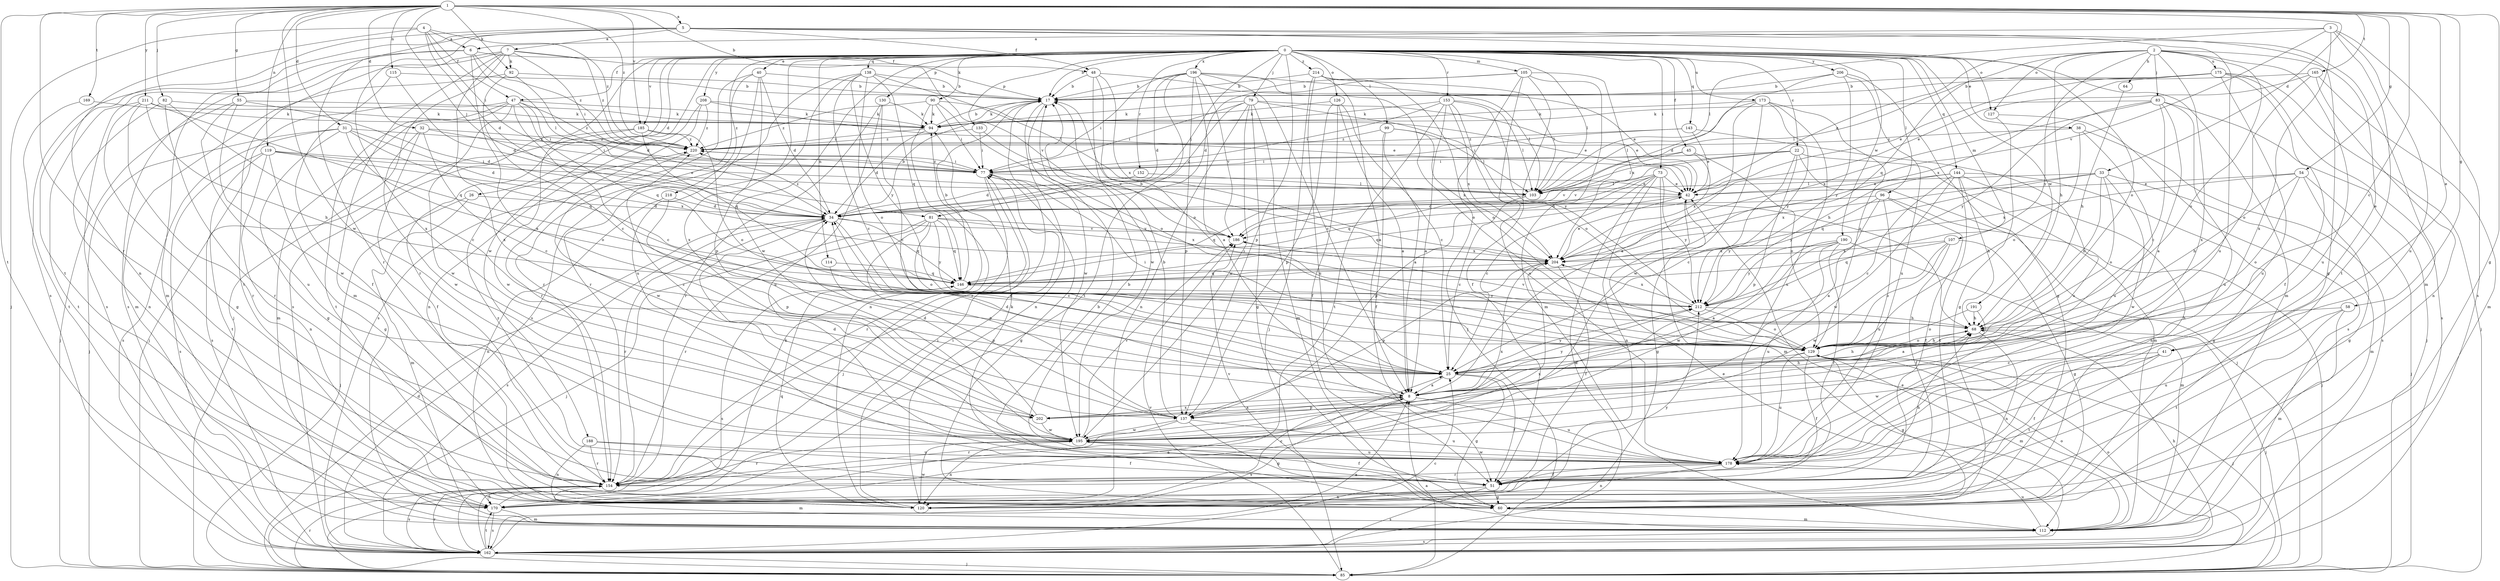 strict digraph  {
0;
1;
2;
3;
4;
5;
6;
7;
8;
17;
22;
25;
26;
31;
32;
33;
34;
38;
40;
41;
42;
45;
47;
48;
51;
54;
55;
58;
60;
64;
68;
73;
77;
79;
81;
82;
83;
85;
90;
92;
94;
96;
99;
103;
105;
107;
112;
114;
115;
119;
120;
126;
127;
129;
130;
133;
137;
138;
143;
144;
146;
152;
153;
154;
162;
165;
169;
170;
173;
175;
178;
185;
186;
188;
190;
191;
195;
196;
202;
204;
206;
208;
211;
212;
214;
218;
220;
0 -> 17  [label=b];
0 -> 22  [label=c];
0 -> 26  [label=d];
0 -> 38  [label=e];
0 -> 40  [label=e];
0 -> 45  [label=f];
0 -> 47  [label=f];
0 -> 73  [label=i];
0 -> 79  [label=j];
0 -> 81  [label=j];
0 -> 90  [label=k];
0 -> 96  [label=l];
0 -> 99  [label=l];
0 -> 103  [label=l];
0 -> 105  [label=m];
0 -> 107  [label=m];
0 -> 112  [label=m];
0 -> 114  [label=n];
0 -> 126  [label=o];
0 -> 127  [label=o];
0 -> 130  [label=p];
0 -> 133  [label=p];
0 -> 137  [label=p];
0 -> 138  [label=q];
0 -> 143  [label=q];
0 -> 144  [label=q];
0 -> 152  [label=r];
0 -> 153  [label=r];
0 -> 154  [label=r];
0 -> 162  [label=s];
0 -> 173  [label=u];
0 -> 185  [label=v];
0 -> 188  [label=w];
0 -> 190  [label=w];
0 -> 191  [label=w];
0 -> 195  [label=w];
0 -> 196  [label=x];
0 -> 202  [label=x];
0 -> 206  [label=y];
0 -> 208  [label=y];
0 -> 214  [label=z];
0 -> 218  [label=z];
1 -> 5  [label=a];
1 -> 17  [label=b];
1 -> 25  [label=c];
1 -> 31  [label=d];
1 -> 32  [label=d];
1 -> 33  [label=d];
1 -> 41  [label=e];
1 -> 54  [label=g];
1 -> 55  [label=g];
1 -> 58  [label=g];
1 -> 60  [label=g];
1 -> 81  [label=j];
1 -> 82  [label=j];
1 -> 92  [label=k];
1 -> 115  [label=n];
1 -> 119  [label=n];
1 -> 154  [label=r];
1 -> 165  [label=t];
1 -> 169  [label=t];
1 -> 170  [label=t];
1 -> 185  [label=v];
1 -> 195  [label=w];
1 -> 211  [label=y];
1 -> 220  [label=z];
2 -> 41  [label=e];
2 -> 42  [label=e];
2 -> 64  [label=h];
2 -> 68  [label=h];
2 -> 83  [label=j];
2 -> 127  [label=o];
2 -> 129  [label=o];
2 -> 146  [label=q];
2 -> 175  [label=u];
2 -> 178  [label=u];
2 -> 202  [label=x];
2 -> 212  [label=y];
3 -> 6  [label=a];
3 -> 103  [label=l];
3 -> 162  [label=s];
3 -> 170  [label=t];
3 -> 178  [label=u];
3 -> 186  [label=v];
3 -> 202  [label=x];
4 -> 6  [label=a];
4 -> 34  [label=d];
4 -> 47  [label=f];
4 -> 77  [label=i];
4 -> 85  [label=j];
4 -> 120  [label=n];
4 -> 220  [label=z];
5 -> 7  [label=a];
5 -> 48  [label=f];
5 -> 60  [label=g];
5 -> 112  [label=m];
5 -> 129  [label=o];
5 -> 154  [label=r];
5 -> 162  [label=s];
5 -> 170  [label=t];
5 -> 178  [label=u];
5 -> 202  [label=x];
6 -> 8  [label=a];
6 -> 48  [label=f];
6 -> 103  [label=l];
6 -> 112  [label=m];
6 -> 162  [label=s];
6 -> 220  [label=z];
7 -> 77  [label=i];
7 -> 85  [label=j];
7 -> 92  [label=k];
7 -> 112  [label=m];
7 -> 162  [label=s];
7 -> 170  [label=t];
7 -> 186  [label=v];
7 -> 202  [label=x];
7 -> 220  [label=z];
8 -> 34  [label=d];
8 -> 68  [label=h];
8 -> 137  [label=p];
8 -> 162  [label=s];
8 -> 178  [label=u];
8 -> 202  [label=x];
8 -> 212  [label=y];
17 -> 94  [label=k];
17 -> 120  [label=n];
17 -> 154  [label=r];
17 -> 195  [label=w];
22 -> 25  [label=c];
22 -> 77  [label=i];
22 -> 85  [label=j];
22 -> 103  [label=l];
22 -> 112  [label=m];
22 -> 137  [label=p];
22 -> 186  [label=v];
25 -> 8  [label=a];
25 -> 34  [label=d];
25 -> 51  [label=f];
25 -> 60  [label=g];
25 -> 68  [label=h];
25 -> 212  [label=y];
26 -> 34  [label=d];
26 -> 85  [label=j];
26 -> 112  [label=m];
31 -> 34  [label=d];
31 -> 60  [label=g];
31 -> 85  [label=j];
31 -> 129  [label=o];
31 -> 146  [label=q];
31 -> 162  [label=s];
31 -> 220  [label=z];
32 -> 25  [label=c];
32 -> 51  [label=f];
32 -> 77  [label=i];
32 -> 195  [label=w];
32 -> 220  [label=z];
33 -> 68  [label=h];
33 -> 103  [label=l];
33 -> 112  [label=m];
33 -> 129  [label=o];
33 -> 146  [label=q];
33 -> 195  [label=w];
33 -> 204  [label=x];
34 -> 17  [label=b];
34 -> 25  [label=c];
34 -> 146  [label=q];
34 -> 154  [label=r];
34 -> 162  [label=s];
34 -> 186  [label=v];
34 -> 220  [label=z];
38 -> 129  [label=o];
38 -> 162  [label=s];
38 -> 178  [label=u];
38 -> 220  [label=z];
40 -> 17  [label=b];
40 -> 34  [label=d];
40 -> 137  [label=p];
40 -> 154  [label=r];
40 -> 162  [label=s];
40 -> 178  [label=u];
41 -> 25  [label=c];
41 -> 51  [label=f];
41 -> 170  [label=t];
41 -> 195  [label=w];
42 -> 34  [label=d];
42 -> 60  [label=g];
42 -> 146  [label=q];
45 -> 77  [label=i];
45 -> 129  [label=o];
45 -> 186  [label=v];
45 -> 204  [label=x];
47 -> 25  [label=c];
47 -> 77  [label=i];
47 -> 85  [label=j];
47 -> 94  [label=k];
47 -> 112  [label=m];
47 -> 146  [label=q];
47 -> 170  [label=t];
47 -> 195  [label=w];
47 -> 220  [label=z];
48 -> 17  [label=b];
48 -> 42  [label=e];
48 -> 129  [label=o];
48 -> 195  [label=w];
48 -> 204  [label=x];
51 -> 60  [label=g];
51 -> 94  [label=k];
51 -> 120  [label=n];
51 -> 162  [label=s];
51 -> 220  [label=z];
54 -> 42  [label=e];
54 -> 60  [label=g];
54 -> 68  [label=h];
54 -> 85  [label=j];
54 -> 129  [label=o];
54 -> 204  [label=x];
55 -> 34  [label=d];
55 -> 85  [label=j];
55 -> 94  [label=k];
55 -> 178  [label=u];
55 -> 195  [label=w];
58 -> 68  [label=h];
58 -> 112  [label=m];
58 -> 170  [label=t];
58 -> 178  [label=u];
60 -> 17  [label=b];
60 -> 112  [label=m];
60 -> 186  [label=v];
64 -> 68  [label=h];
68 -> 77  [label=i];
68 -> 85  [label=j];
68 -> 120  [label=n];
68 -> 129  [label=o];
68 -> 186  [label=v];
73 -> 25  [label=c];
73 -> 42  [label=e];
73 -> 103  [label=l];
73 -> 112  [label=m];
73 -> 120  [label=n];
73 -> 137  [label=p];
73 -> 146  [label=q];
73 -> 162  [label=s];
73 -> 212  [label=y];
77 -> 42  [label=e];
77 -> 60  [label=g];
77 -> 85  [label=j];
77 -> 154  [label=r];
77 -> 220  [label=z];
79 -> 34  [label=d];
79 -> 42  [label=e];
79 -> 60  [label=g];
79 -> 77  [label=i];
79 -> 94  [label=k];
79 -> 112  [label=m];
79 -> 120  [label=n];
79 -> 195  [label=w];
79 -> 212  [label=y];
81 -> 85  [label=j];
81 -> 129  [label=o];
81 -> 137  [label=p];
81 -> 146  [label=q];
81 -> 154  [label=r];
81 -> 186  [label=v];
81 -> 204  [label=x];
81 -> 212  [label=y];
82 -> 25  [label=c];
82 -> 94  [label=k];
82 -> 120  [label=n];
82 -> 154  [label=r];
83 -> 8  [label=a];
83 -> 25  [label=c];
83 -> 85  [label=j];
83 -> 94  [label=k];
83 -> 178  [label=u];
83 -> 204  [label=x];
83 -> 212  [label=y];
85 -> 8  [label=a];
85 -> 34  [label=d];
85 -> 42  [label=e];
85 -> 154  [label=r];
85 -> 186  [label=v];
90 -> 42  [label=e];
90 -> 77  [label=i];
90 -> 94  [label=k];
90 -> 120  [label=n];
90 -> 129  [label=o];
90 -> 220  [label=z];
92 -> 17  [label=b];
92 -> 25  [label=c];
92 -> 34  [label=d];
92 -> 112  [label=m];
94 -> 17  [label=b];
94 -> 34  [label=d];
94 -> 220  [label=z];
96 -> 8  [label=a];
96 -> 34  [label=d];
96 -> 51  [label=f];
96 -> 85  [label=j];
96 -> 178  [label=u];
96 -> 212  [label=y];
99 -> 8  [label=a];
99 -> 51  [label=f];
99 -> 103  [label=l];
99 -> 204  [label=x];
99 -> 220  [label=z];
103 -> 25  [label=c];
103 -> 146  [label=q];
105 -> 17  [label=b];
105 -> 34  [label=d];
105 -> 51  [label=f];
105 -> 85  [label=j];
105 -> 112  [label=m];
105 -> 178  [label=u];
105 -> 204  [label=x];
107 -> 51  [label=f];
107 -> 60  [label=g];
107 -> 129  [label=o];
107 -> 146  [label=q];
107 -> 195  [label=w];
107 -> 204  [label=x];
112 -> 129  [label=o];
112 -> 162  [label=s];
112 -> 178  [label=u];
114 -> 137  [label=p];
114 -> 146  [label=q];
115 -> 17  [label=b];
115 -> 34  [label=d];
115 -> 51  [label=f];
119 -> 42  [label=e];
119 -> 60  [label=g];
119 -> 77  [label=i];
119 -> 120  [label=n];
119 -> 162  [label=s];
119 -> 170  [label=t];
119 -> 204  [label=x];
120 -> 25  [label=c];
120 -> 77  [label=i];
120 -> 146  [label=q];
120 -> 195  [label=w];
126 -> 8  [label=a];
126 -> 25  [label=c];
126 -> 51  [label=f];
126 -> 94  [label=k];
126 -> 137  [label=p];
127 -> 60  [label=g];
127 -> 162  [label=s];
129 -> 25  [label=c];
129 -> 51  [label=f];
129 -> 60  [label=g];
129 -> 68  [label=h];
129 -> 77  [label=i];
129 -> 85  [label=j];
129 -> 112  [label=m];
129 -> 178  [label=u];
130 -> 25  [label=c];
130 -> 94  [label=k];
130 -> 154  [label=r];
130 -> 178  [label=u];
133 -> 77  [label=i];
133 -> 186  [label=v];
133 -> 220  [label=z];
137 -> 17  [label=b];
137 -> 60  [label=g];
137 -> 154  [label=r];
137 -> 178  [label=u];
137 -> 195  [label=w];
138 -> 17  [label=b];
138 -> 25  [label=c];
138 -> 103  [label=l];
138 -> 129  [label=o];
138 -> 146  [label=q];
138 -> 154  [label=r];
138 -> 162  [label=s];
138 -> 212  [label=y];
143 -> 42  [label=e];
143 -> 77  [label=i];
143 -> 178  [label=u];
143 -> 220  [label=z];
144 -> 25  [label=c];
144 -> 42  [label=e];
144 -> 60  [label=g];
144 -> 68  [label=h];
144 -> 120  [label=n];
144 -> 170  [label=t];
144 -> 195  [label=w];
144 -> 212  [label=y];
146 -> 17  [label=b];
146 -> 162  [label=s];
146 -> 212  [label=y];
152 -> 34  [label=d];
152 -> 103  [label=l];
153 -> 8  [label=a];
153 -> 68  [label=h];
153 -> 77  [label=i];
153 -> 94  [label=k];
153 -> 103  [label=l];
153 -> 129  [label=o];
153 -> 170  [label=t];
153 -> 204  [label=x];
154 -> 68  [label=h];
154 -> 112  [label=m];
154 -> 162  [label=s];
154 -> 170  [label=t];
154 -> 204  [label=x];
162 -> 8  [label=a];
162 -> 25  [label=c];
162 -> 42  [label=e];
162 -> 68  [label=h];
162 -> 85  [label=j];
162 -> 94  [label=k];
162 -> 129  [label=o];
162 -> 154  [label=r];
162 -> 170  [label=t];
165 -> 17  [label=b];
165 -> 42  [label=e];
165 -> 112  [label=m];
165 -> 120  [label=n];
165 -> 129  [label=o];
169 -> 94  [label=k];
169 -> 170  [label=t];
170 -> 8  [label=a];
170 -> 77  [label=i];
170 -> 112  [label=m];
170 -> 162  [label=s];
170 -> 212  [label=y];
173 -> 8  [label=a];
173 -> 94  [label=k];
173 -> 103  [label=l];
173 -> 129  [label=o];
173 -> 178  [label=u];
173 -> 195  [label=w];
173 -> 212  [label=y];
175 -> 17  [label=b];
175 -> 42  [label=e];
175 -> 51  [label=f];
175 -> 85  [label=j];
175 -> 103  [label=l];
175 -> 162  [label=s];
175 -> 178  [label=u];
175 -> 204  [label=x];
178 -> 17  [label=b];
178 -> 51  [label=f];
178 -> 120  [label=n];
178 -> 154  [label=r];
178 -> 195  [label=w];
185 -> 129  [label=o];
185 -> 146  [label=q];
185 -> 162  [label=s];
185 -> 195  [label=w];
185 -> 220  [label=z];
186 -> 204  [label=x];
188 -> 51  [label=f];
188 -> 120  [label=n];
188 -> 154  [label=r];
188 -> 178  [label=u];
190 -> 8  [label=a];
190 -> 51  [label=f];
190 -> 112  [label=m];
190 -> 178  [label=u];
190 -> 195  [label=w];
190 -> 204  [label=x];
190 -> 212  [label=y];
191 -> 8  [label=a];
191 -> 68  [label=h];
191 -> 129  [label=o];
195 -> 34  [label=d];
195 -> 51  [label=f];
195 -> 120  [label=n];
195 -> 154  [label=r];
195 -> 178  [label=u];
195 -> 186  [label=v];
195 -> 204  [label=x];
196 -> 8  [label=a];
196 -> 17  [label=b];
196 -> 25  [label=c];
196 -> 34  [label=d];
196 -> 77  [label=i];
196 -> 103  [label=l];
196 -> 129  [label=o];
196 -> 137  [label=p];
196 -> 170  [label=t];
196 -> 186  [label=v];
202 -> 8  [label=a];
202 -> 34  [label=d];
202 -> 195  [label=w];
202 -> 220  [label=z];
204 -> 17  [label=b];
204 -> 42  [label=e];
204 -> 51  [label=f];
204 -> 137  [label=p];
204 -> 146  [label=q];
206 -> 17  [label=b];
206 -> 34  [label=d];
206 -> 60  [label=g];
206 -> 178  [label=u];
206 -> 212  [label=y];
208 -> 42  [label=e];
208 -> 94  [label=k];
208 -> 120  [label=n];
208 -> 154  [label=r];
208 -> 220  [label=z];
211 -> 60  [label=g];
211 -> 68  [label=h];
211 -> 94  [label=k];
211 -> 146  [label=q];
211 -> 154  [label=r];
211 -> 170  [label=t];
212 -> 68  [label=h];
212 -> 129  [label=o];
212 -> 204  [label=x];
214 -> 8  [label=a];
214 -> 17  [label=b];
214 -> 85  [label=j];
214 -> 103  [label=l];
214 -> 129  [label=o];
214 -> 178  [label=u];
218 -> 34  [label=d];
218 -> 120  [label=n];
218 -> 137  [label=p];
220 -> 77  [label=i];
220 -> 195  [label=w];
}
